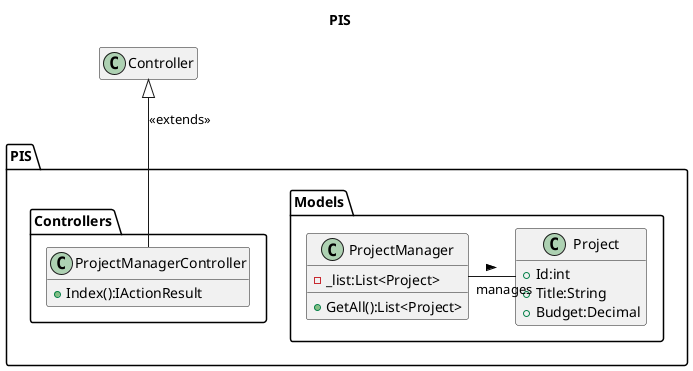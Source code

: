 @startuml
title PIS

package PIS.Models
{
    class Project
    {
        +Id:int
        +Title:String
        +Budget:Decimal
    }

    class ProjectManager
    {
        -_list:List<Project>
        +GetAll():List<Project>
    }
}

package PIS.Controllers 
{
    class ProjectManagerController{
        +Index():IActionResult
    }
}

class Controller{}

ProjectManager - Project : > "manages"
ProjectManagerController -up-|> Controller : "<<extends>>"



hide empty members
@enduml